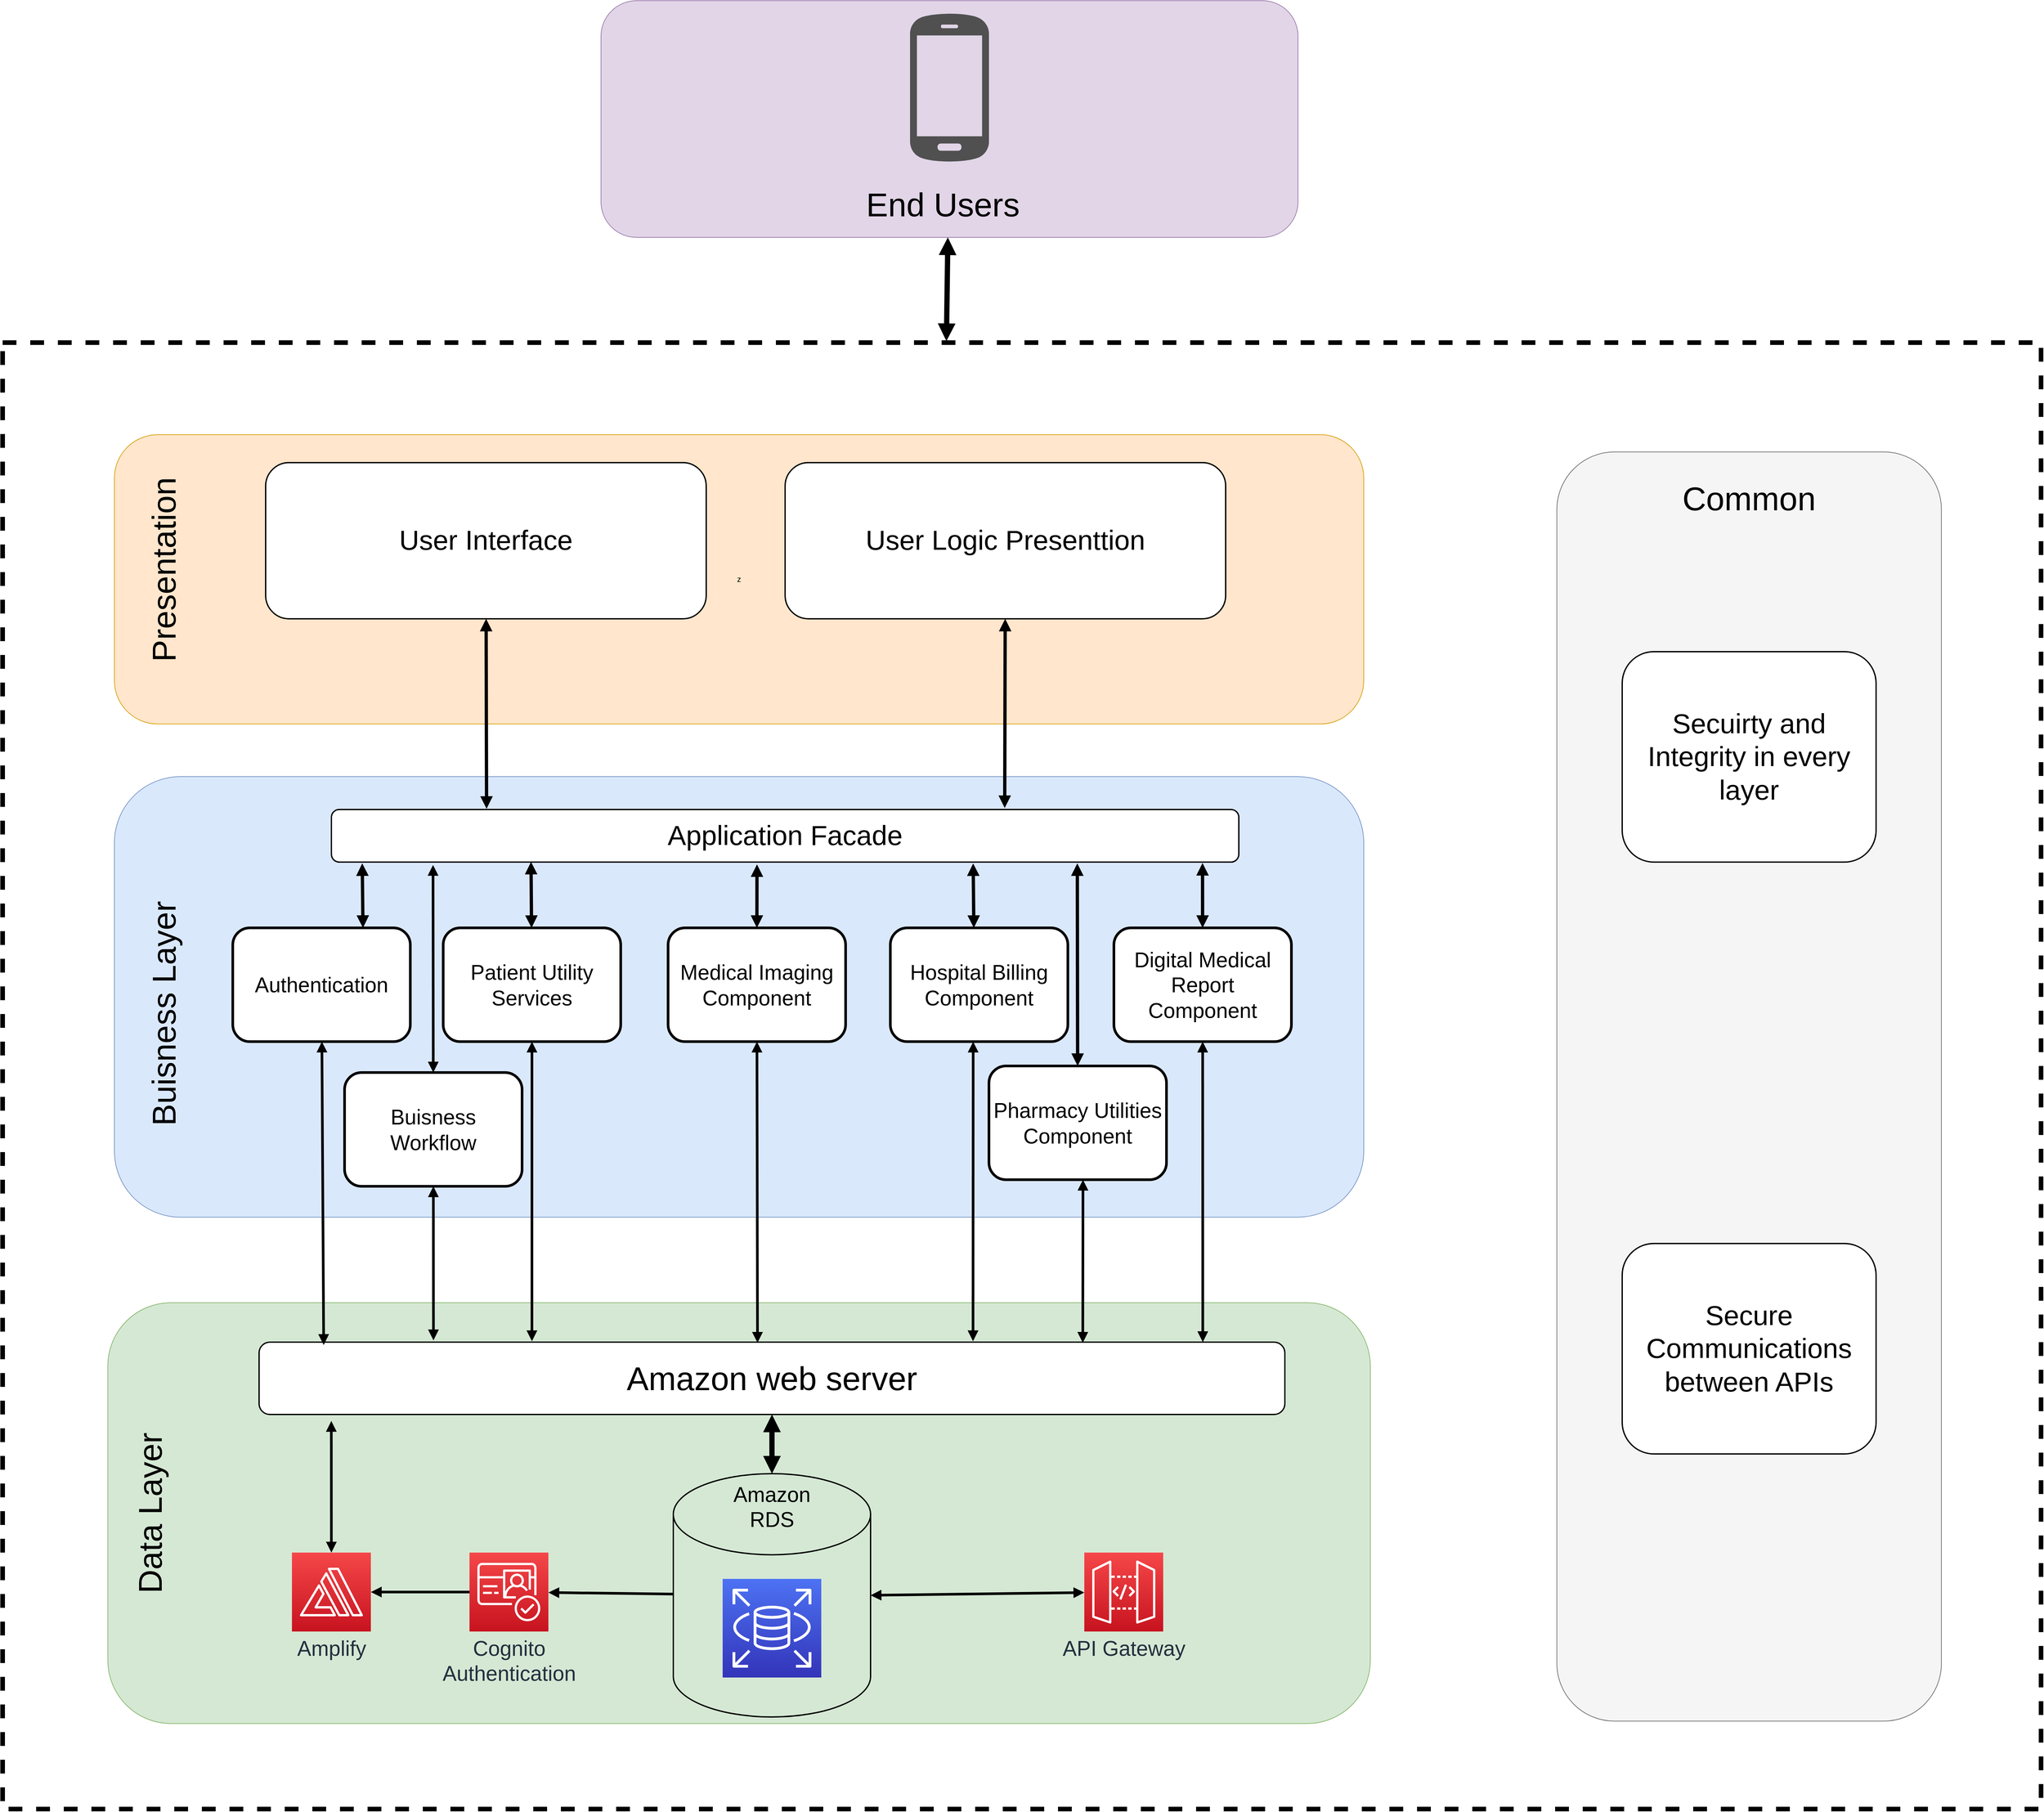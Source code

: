 <mxfile version="14.6.9" type="github">
  <diagram id="Ht1M8jgEwFfnCIfOTk4-" name="Page-1">
    <mxGraphModel dx="6359" dy="3562" grid="1" gridSize="10" guides="1" tooltips="1" connect="1" arrows="1" fold="1" page="1" pageScale="1" pageWidth="1169" pageHeight="827" math="0" shadow="0">
      <root>
        <mxCell id="0" />
        <mxCell id="1" parent="0" />
        <mxCell id="7ZSl48AHXB3JZgz-vE2U-16" value="" style="rounded=0;whiteSpace=wrap;html=1;fillColor=none;dashed=1;glass=0;sketch=0;shadow=0;strokeWidth=7;" parent="1" vertex="1">
          <mxGeometry x="-1120" y="-140" width="3100" height="2230" as="geometry" />
        </mxCell>
        <mxCell id="7ZSl48AHXB3JZgz-vE2U-1" value="z" style="rounded=1;whiteSpace=wrap;html=1;fillColor=#ffe6cc;strokeColor=#d79b00;" parent="1" vertex="1">
          <mxGeometry x="-950" width="1900" height="440" as="geometry" />
        </mxCell>
        <mxCell id="7ZSl48AHXB3JZgz-vE2U-2" value="" style="rounded=1;whiteSpace=wrap;html=1;fillColor=#d5e8d4;strokeColor=#82b366;" parent="1" vertex="1">
          <mxGeometry x="-960" y="1320" width="1920" height="640" as="geometry" />
        </mxCell>
        <mxCell id="7ZSl48AHXB3JZgz-vE2U-3" value="" style="rounded=1;whiteSpace=wrap;html=1;fillColor=#dae8fc;strokeColor=#6c8ebf;" parent="1" vertex="1">
          <mxGeometry x="-950" y="520" width="1900" height="670" as="geometry" />
        </mxCell>
        <mxCell id="7ZSl48AHXB3JZgz-vE2U-4" value="&lt;font style=&quot;font-size: 50px&quot;&gt;Presentation&lt;/font&gt;" style="text;html=1;strokeColor=none;fillColor=none;align=center;verticalAlign=middle;whiteSpace=wrap;rounded=0;rotation=-90;" parent="1" vertex="1">
          <mxGeometry x="-960" y="180" width="170" height="50" as="geometry" />
        </mxCell>
        <mxCell id="7ZSl48AHXB3JZgz-vE2U-7" value="&lt;font style=&quot;font-size: 50px&quot;&gt;Buisness&lt;/font&gt;&lt;font style=&quot;font-size: 50px&quot;&gt; Layer&lt;/font&gt;" style="text;html=1;strokeColor=none;fillColor=none;align=center;verticalAlign=middle;whiteSpace=wrap;rounded=0;rotation=-90;" parent="1" vertex="1">
          <mxGeometry x="-1060" y="855" width="370" height="50" as="geometry" />
        </mxCell>
        <mxCell id="7ZSl48AHXB3JZgz-vE2U-8" value="&lt;font style=&quot;font-size: 50px&quot;&gt;Data Layer&lt;/font&gt;" style="text;html=1;strokeColor=none;fillColor=none;align=center;verticalAlign=middle;whiteSpace=wrap;rounded=0;rotation=-90;" parent="1" vertex="1">
          <mxGeometry x="-1020" y="1617.5" width="247.5" height="45" as="geometry" />
        </mxCell>
        <mxCell id="7ZSl48AHXB3JZgz-vE2U-10" value="" style="rounded=1;whiteSpace=wrap;html=1;rotation=90;fillColor=#f5f5f5;strokeColor=#666666;fontColor=#333333;" parent="1" vertex="1">
          <mxGeometry x="571.09" y="698.91" width="1930" height="584.76" as="geometry" />
        </mxCell>
        <mxCell id="7ZSl48AHXB3JZgz-vE2U-11" value="&lt;div style=&quot;font-size: 50px&quot;&gt;&lt;font style=&quot;font-size: 50px&quot;&gt;Common&lt;/font&gt;&lt;/div&gt;&lt;div&gt;&lt;br&gt;&lt;/div&gt;" style="text;html=1;strokeColor=none;fillColor=none;align=center;verticalAlign=middle;whiteSpace=wrap;rounded=0;" parent="1" vertex="1">
          <mxGeometry x="1516.09" y="100" width="40" height="10" as="geometry" />
        </mxCell>
        <mxCell id="qnwyX0VqN3n5jnHMkfn6-25" style="edgeStyle=none;rounded=0;orthogonalLoop=1;jettySize=auto;html=1;startArrow=block;startFill=1;endArrow=block;endFill=1;targetPerimeterSpacing=0;strokeWidth=8;entryX=0.463;entryY=-0.001;entryDx=0;entryDy=0;entryPerimeter=0;" edge="1" parent="1" source="7ZSl48AHXB3JZgz-vE2U-12" target="7ZSl48AHXB3JZgz-vE2U-16">
          <mxGeometry relative="1" as="geometry">
            <mxPoint x="306" y="-140" as="targetPoint" />
          </mxGeometry>
        </mxCell>
        <mxCell id="7ZSl48AHXB3JZgz-vE2U-12" value="" style="rounded=1;whiteSpace=wrap;html=1;fillColor=#e1d5e7;strokeColor=#9673a6;" parent="1" vertex="1">
          <mxGeometry x="-210" y="-660" width="1060" height="360" as="geometry" />
        </mxCell>
        <mxCell id="7ZSl48AHXB3JZgz-vE2U-14" value="" style="pointerEvents=1;shadow=0;dashed=0;html=1;strokeColor=none;fillColor=#505050;labelPosition=center;verticalLabelPosition=bottom;verticalAlign=top;outlineConnect=0;align=center;shape=mxgraph.office.devices.cell_phone_android_proportional;" parent="1" vertex="1">
          <mxGeometry x="260" y="-643" width="120" height="230" as="geometry" />
        </mxCell>
        <mxCell id="7ZSl48AHXB3JZgz-vE2U-15" value="&lt;font style=&quot;font-size: 50px&quot;&gt;End Users&lt;/font&gt;" style="text;html=1;strokeColor=none;fillColor=none;align=center;verticalAlign=middle;whiteSpace=wrap;rounded=0;" parent="1" vertex="1">
          <mxGeometry x="139" y="-360" width="342" height="20" as="geometry" />
        </mxCell>
        <mxCell id="7ZSl48AHXB3JZgz-vE2U-19" value="" style="points=[[0,0,0],[0.25,0,0],[0.5,0,0],[0.75,0,0],[1,0,0],[0,1,0],[0.25,1,0],[0.5,1,0],[0.75,1,0],[1,1,0],[0,0.25,0],[0,0.5,0],[0,0.75,0],[1,0.25,0],[1,0.5,0],[1,0.75,0]];outlineConnect=0;fontColor=#232F3E;gradientColor=#4D72F3;gradientDirection=north;fillColor=#3334B9;strokeColor=#ffffff;dashed=0;verticalLabelPosition=bottom;verticalAlign=top;align=center;html=1;fontSize=12;fontStyle=0;aspect=fixed;shape=mxgraph.aws4.resourceIcon;resIcon=mxgraph.aws4.rds;rounded=0;shadow=0;glass=0;sketch=0;" parent="1" vertex="1">
          <mxGeometry x="-25" y="1740" width="150" height="150" as="geometry" />
        </mxCell>
        <mxCell id="qnwyX0VqN3n5jnHMkfn6-26" style="edgeStyle=none;rounded=0;orthogonalLoop=1;jettySize=auto;html=1;startArrow=block;startFill=1;endArrow=block;endFill=1;targetPerimeterSpacing=0;strokeWidth=8;" edge="1" parent="1" source="7ZSl48AHXB3JZgz-vE2U-21" target="7ZSl48AHXB3JZgz-vE2U-24">
          <mxGeometry relative="1" as="geometry" />
        </mxCell>
        <mxCell id="qnwyX0VqN3n5jnHMkfn6-27" style="edgeStyle=none;rounded=0;orthogonalLoop=1;jettySize=auto;html=1;startArrow=none;startFill=0;endArrow=block;endFill=1;targetPerimeterSpacing=0;strokeWidth=4;" edge="1" parent="1" source="7ZSl48AHXB3JZgz-vE2U-21" target="7ZSl48AHXB3JZgz-vE2U-25">
          <mxGeometry relative="1" as="geometry" />
        </mxCell>
        <mxCell id="7ZSl48AHXB3JZgz-vE2U-21" value="" style="strokeWidth=2;html=1;shape=mxgraph.flowchart.database;whiteSpace=wrap;rounded=0;shadow=0;glass=0;sketch=0;fillColor=none;" parent="1" vertex="1">
          <mxGeometry x="-100" y="1580" width="300" height="370" as="geometry" />
        </mxCell>
        <mxCell id="7ZSl48AHXB3JZgz-vE2U-23" value="&lt;div style=&quot;font-size: 32px&quot;&gt;&lt;font style=&quot;font-size: 32px&quot;&gt;Amazon RDS&lt;/font&gt;&lt;/div&gt;&lt;div style=&quot;font-size: 32px&quot;&gt;&lt;font style=&quot;font-size: 32px&quot;&gt;&lt;br&gt;&lt;/font&gt;&lt;/div&gt;" style="text;html=1;strokeColor=none;fillColor=none;align=center;verticalAlign=middle;whiteSpace=wrap;rounded=0;shadow=0;glass=0;sketch=0;" parent="1" vertex="1">
          <mxGeometry x="26" y="1640" width="48" height="20" as="geometry" />
        </mxCell>
        <mxCell id="7ZSl48AHXB3JZgz-vE2U-24" value="&lt;div&gt;&lt;font style=&quot;font-size: 50px&quot;&gt;Amazon web server&lt;/font&gt;&lt;/div&gt;" style="rounded=1;whiteSpace=wrap;html=1;shadow=0;glass=0;sketch=0;strokeWidth=2;" parent="1" vertex="1">
          <mxGeometry x="-730" y="1380" width="1560" height="110" as="geometry" />
        </mxCell>
        <mxCell id="qnwyX0VqN3n5jnHMkfn6-28" style="edgeStyle=none;rounded=0;orthogonalLoop=1;jettySize=auto;html=1;startArrow=none;startFill=0;endArrow=block;endFill=1;targetPerimeterSpacing=0;strokeWidth=4;" edge="1" parent="1" source="7ZSl48AHXB3JZgz-vE2U-25" target="7ZSl48AHXB3JZgz-vE2U-26">
          <mxGeometry relative="1" as="geometry" />
        </mxCell>
        <mxCell id="7ZSl48AHXB3JZgz-vE2U-25" value="&lt;div&gt;&lt;font style=&quot;font-size: 32px&quot;&gt;Cognito&lt;/font&gt;&lt;/div&gt;&lt;div&gt;&lt;font style=&quot;font-size: 32px&quot;&gt; Authentication&lt;/font&gt;&lt;/div&gt;" style="points=[[0,0,0],[0.25,0,0],[0.5,0,0],[0.75,0,0],[1,0,0],[0,1,0],[0.25,1,0],[0.5,1,0],[0.75,1,0],[1,1,0],[0,0.25,0],[0,0.5,0],[0,0.75,0],[1,0.25,0],[1,0.5,0],[1,0.75,0]];outlineConnect=0;fontColor=#232F3E;gradientColor=#F54749;gradientDirection=north;fillColor=#C7131F;strokeColor=#ffffff;dashed=0;verticalLabelPosition=bottom;verticalAlign=top;align=center;html=1;fontSize=12;fontStyle=0;aspect=fixed;shape=mxgraph.aws4.resourceIcon;resIcon=mxgraph.aws4.cognito;rounded=0;shadow=0;glass=0;sketch=0;" parent="1" vertex="1">
          <mxGeometry x="-410" y="1700" width="120" height="120" as="geometry" />
        </mxCell>
        <mxCell id="qnwyX0VqN3n5jnHMkfn6-29" style="edgeStyle=none;rounded=0;orthogonalLoop=1;jettySize=auto;html=1;entryX=0.177;entryY=0.281;entryDx=0;entryDy=0;entryPerimeter=0;startArrow=block;startFill=1;endArrow=block;endFill=1;targetPerimeterSpacing=0;strokeWidth=4;" edge="1" parent="1" source="7ZSl48AHXB3JZgz-vE2U-26" target="7ZSl48AHXB3JZgz-vE2U-2">
          <mxGeometry relative="1" as="geometry" />
        </mxCell>
        <mxCell id="7ZSl48AHXB3JZgz-vE2U-26" value="&lt;font style=&quot;font-size: 32px&quot;&gt;Amplify&lt;/font&gt;" style="points=[[0,0,0],[0.25,0,0],[0.5,0,0],[0.75,0,0],[1,0,0],[0,1,0],[0.25,1,0],[0.5,1,0],[0.75,1,0],[1,1,0],[0,0.25,0],[0,0.5,0],[0,0.75,0],[1,0.25,0],[1,0.5,0],[1,0.75,0]];outlineConnect=0;fontColor=#232F3E;gradientColor=#F54749;gradientDirection=north;fillColor=#C7131F;strokeColor=#ffffff;dashed=0;verticalLabelPosition=bottom;verticalAlign=top;align=center;html=1;fontSize=12;fontStyle=0;aspect=fixed;shape=mxgraph.aws4.resourceIcon;resIcon=mxgraph.aws4.amplify;rounded=0;shadow=0;glass=0;sketch=0;" parent="1" vertex="1">
          <mxGeometry x="-680" y="1700" width="120" height="120" as="geometry" />
        </mxCell>
        <mxCell id="qnwyX0VqN3n5jnHMkfn6-30" style="edgeStyle=none;rounded=0;orthogonalLoop=1;jettySize=auto;html=1;entryX=1;entryY=0.5;entryDx=0;entryDy=0;entryPerimeter=0;startArrow=block;startFill=1;endArrow=block;endFill=1;targetPerimeterSpacing=0;strokeWidth=4;" edge="1" parent="1" source="7ZSl48AHXB3JZgz-vE2U-27" target="7ZSl48AHXB3JZgz-vE2U-21">
          <mxGeometry relative="1" as="geometry" />
        </mxCell>
        <mxCell id="7ZSl48AHXB3JZgz-vE2U-27" value="&lt;div style=&quot;font-size: 32px&quot;&gt;&lt;font style=&quot;font-size: 32px&quot;&gt;API Gateway&lt;/font&gt;&lt;/div&gt;&lt;div style=&quot;font-size: 32px&quot;&gt;&lt;font style=&quot;font-size: 32px&quot;&gt;&lt;br&gt;&lt;/font&gt;&lt;/div&gt;" style="points=[[0,0,0],[0.25,0,0],[0.5,0,0],[0.75,0,0],[1,0,0],[0,1,0],[0.25,1,0],[0.5,1,0],[0.75,1,0],[1,1,0],[0,0.25,0],[0,0.5,0],[0,0.75,0],[1,0.25,0],[1,0.5,0],[1,0.75,0]];outlineConnect=0;fontColor=#232F3E;gradientColor=#F54749;gradientDirection=north;fillColor=#C7131F;strokeColor=#ffffff;dashed=0;verticalLabelPosition=bottom;verticalAlign=top;align=center;html=1;fontSize=12;fontStyle=0;aspect=fixed;shape=mxgraph.aws4.resourceIcon;resIcon=mxgraph.aws4.api_gateway;rounded=0;shadow=0;glass=0;sketch=0;" parent="1" vertex="1">
          <mxGeometry x="525" y="1700" width="120" height="120" as="geometry" />
        </mxCell>
        <mxCell id="qnwyX0VqN3n5jnHMkfn6-20" style="edgeStyle=none;rounded=0;orthogonalLoop=1;jettySize=auto;html=1;entryX=0.22;entryY=0.995;entryDx=0;entryDy=0;entryPerimeter=0;startArrow=block;startFill=1;endArrow=block;endFill=1;targetPerimeterSpacing=0;strokeWidth=5;" edge="1" parent="1" source="qnwyX0VqN3n5jnHMkfn6-1" target="qnwyX0VqN3n5jnHMkfn6-12">
          <mxGeometry relative="1" as="geometry" />
        </mxCell>
        <mxCell id="qnwyX0VqN3n5jnHMkfn6-34" style="edgeStyle=none;rounded=0;orthogonalLoop=1;jettySize=auto;html=1;entryX=0.266;entryY=-0.013;entryDx=0;entryDy=0;entryPerimeter=0;startArrow=block;startFill=1;endArrow=block;endFill=1;targetPerimeterSpacing=0;strokeWidth=4;" edge="1" parent="1" source="qnwyX0VqN3n5jnHMkfn6-1" target="7ZSl48AHXB3JZgz-vE2U-24">
          <mxGeometry relative="1" as="geometry" />
        </mxCell>
        <mxCell id="qnwyX0VqN3n5jnHMkfn6-1" value="&lt;font style=&quot;font-size: 32px&quot;&gt;Patient Utility Services&lt;/font&gt;" style="rounded=1;whiteSpace=wrap;html=1;shadow=0;glass=0;sketch=0;strokeWidth=4;" vertex="1" parent="1">
          <mxGeometry x="-450" y="750" width="270" height="173" as="geometry" />
        </mxCell>
        <mxCell id="qnwyX0VqN3n5jnHMkfn6-21" style="edgeStyle=none;rounded=0;orthogonalLoop=1;jettySize=auto;html=1;entryX=0.469;entryY=1.043;entryDx=0;entryDy=0;entryPerimeter=0;startArrow=block;startFill=1;endArrow=block;endFill=1;targetPerimeterSpacing=0;strokeWidth=5;" edge="1" parent="1" source="qnwyX0VqN3n5jnHMkfn6-2" target="qnwyX0VqN3n5jnHMkfn6-12">
          <mxGeometry relative="1" as="geometry" />
        </mxCell>
        <mxCell id="qnwyX0VqN3n5jnHMkfn6-35" style="edgeStyle=none;rounded=0;orthogonalLoop=1;jettySize=auto;html=1;startArrow=block;startFill=1;endArrow=block;endFill=1;targetPerimeterSpacing=0;strokeWidth=4;" edge="1" parent="1" source="qnwyX0VqN3n5jnHMkfn6-2">
          <mxGeometry relative="1" as="geometry">
            <mxPoint x="28" y="1381" as="targetPoint" />
          </mxGeometry>
        </mxCell>
        <mxCell id="qnwyX0VqN3n5jnHMkfn6-2" value="&lt;div style=&quot;font-size: 32px&quot;&gt;&lt;font style=&quot;font-size: 32px&quot;&gt;Medical Imaging Component&lt;/font&gt;&lt;/div&gt;" style="rounded=1;whiteSpace=wrap;html=1;shadow=0;glass=0;sketch=0;strokeWidth=4;" vertex="1" parent="1">
          <mxGeometry x="-108" y="750" width="270" height="173" as="geometry" />
        </mxCell>
        <mxCell id="qnwyX0VqN3n5jnHMkfn6-22" style="edgeStyle=none;rounded=0;orthogonalLoop=1;jettySize=auto;html=1;startArrow=block;startFill=1;endArrow=block;endFill=1;targetPerimeterSpacing=0;strokeWidth=5;" edge="1" parent="1">
          <mxGeometry relative="1" as="geometry">
            <mxPoint x="357" y="750" as="sourcePoint" />
            <mxPoint x="356" y="652" as="targetPoint" />
          </mxGeometry>
        </mxCell>
        <mxCell id="qnwyX0VqN3n5jnHMkfn6-36" style="edgeStyle=none;rounded=0;orthogonalLoop=1;jettySize=auto;html=1;entryX=0.696;entryY=-0.013;entryDx=0;entryDy=0;entryPerimeter=0;startArrow=block;startFill=1;endArrow=block;endFill=1;targetPerimeterSpacing=0;strokeWidth=4;" edge="1" parent="1" target="7ZSl48AHXB3JZgz-vE2U-24">
          <mxGeometry relative="1" as="geometry">
            <mxPoint x="356" y="923" as="sourcePoint" />
          </mxGeometry>
        </mxCell>
        <mxCell id="qnwyX0VqN3n5jnHMkfn6-3" value="&lt;div style=&quot;font-size: 32px&quot;&gt;&lt;font style=&quot;font-size: 32px&quot;&gt;Hospital Billing Component&lt;/font&gt;&lt;/div&gt;" style="rounded=1;whiteSpace=wrap;html=1;shadow=0;glass=0;sketch=0;strokeWidth=4;" vertex="1" parent="1">
          <mxGeometry x="230" y="750" width="270" height="173" as="geometry" />
        </mxCell>
        <mxCell id="qnwyX0VqN3n5jnHMkfn6-24" style="edgeStyle=none;rounded=0;orthogonalLoop=1;jettySize=auto;html=1;entryX=0.96;entryY=1.017;entryDx=0;entryDy=0;entryPerimeter=0;startArrow=block;startFill=1;endArrow=block;endFill=1;targetPerimeterSpacing=0;strokeWidth=5;" edge="1" parent="1" source="qnwyX0VqN3n5jnHMkfn6-4" target="qnwyX0VqN3n5jnHMkfn6-12">
          <mxGeometry relative="1" as="geometry" />
        </mxCell>
        <mxCell id="qnwyX0VqN3n5jnHMkfn6-38" style="edgeStyle=none;rounded=0;orthogonalLoop=1;jettySize=auto;html=1;entryX=0.92;entryY=0;entryDx=0;entryDy=0;entryPerimeter=0;startArrow=block;startFill=1;endArrow=block;endFill=1;targetPerimeterSpacing=0;strokeWidth=4;" edge="1" parent="1" source="qnwyX0VqN3n5jnHMkfn6-4" target="7ZSl48AHXB3JZgz-vE2U-24">
          <mxGeometry relative="1" as="geometry" />
        </mxCell>
        <mxCell id="qnwyX0VqN3n5jnHMkfn6-4" value="&lt;font style=&quot;font-size: 32px&quot;&gt;Digital Medical Report Component&lt;/font&gt;" style="rounded=1;whiteSpace=wrap;html=1;shadow=0;glass=0;sketch=0;strokeWidth=4;" vertex="1" parent="1">
          <mxGeometry x="570" y="750" width="270" height="173" as="geometry" />
        </mxCell>
        <mxCell id="qnwyX0VqN3n5jnHMkfn6-19" style="edgeStyle=none;rounded=0;orthogonalLoop=1;jettySize=auto;html=1;entryX=0.034;entryY=1.024;entryDx=0;entryDy=0;entryPerimeter=0;startArrow=block;startFill=1;endArrow=block;endFill=1;targetPerimeterSpacing=0;strokeWidth=5;" edge="1" parent="1" target="qnwyX0VqN3n5jnHMkfn6-12">
          <mxGeometry relative="1" as="geometry">
            <mxPoint x="-572" y="750" as="sourcePoint" />
          </mxGeometry>
        </mxCell>
        <mxCell id="qnwyX0VqN3n5jnHMkfn6-32" style="edgeStyle=none;rounded=0;orthogonalLoop=1;jettySize=auto;html=1;entryX=0.063;entryY=0.039;entryDx=0;entryDy=0;entryPerimeter=0;startArrow=block;startFill=1;endArrow=block;endFill=1;targetPerimeterSpacing=0;strokeWidth=4;" edge="1" parent="1" source="qnwyX0VqN3n5jnHMkfn6-5" target="7ZSl48AHXB3JZgz-vE2U-24">
          <mxGeometry relative="1" as="geometry" />
        </mxCell>
        <mxCell id="qnwyX0VqN3n5jnHMkfn6-5" value="&lt;font style=&quot;font-size: 32px&quot;&gt;Authentication&lt;/font&gt;" style="rounded=1;whiteSpace=wrap;html=1;shadow=0;glass=0;sketch=0;strokeWidth=4;" vertex="1" parent="1">
          <mxGeometry x="-770" y="750" width="270" height="173" as="geometry" />
        </mxCell>
        <mxCell id="qnwyX0VqN3n5jnHMkfn6-33" style="edgeStyle=none;rounded=0;orthogonalLoop=1;jettySize=auto;html=1;entryX=0.17;entryY=-0.025;entryDx=0;entryDy=0;entryPerimeter=0;startArrow=block;startFill=1;endArrow=block;endFill=1;targetPerimeterSpacing=0;strokeWidth=4;" edge="1" parent="1" source="qnwyX0VqN3n5jnHMkfn6-6" target="7ZSl48AHXB3JZgz-vE2U-24">
          <mxGeometry relative="1" as="geometry" />
        </mxCell>
        <mxCell id="qnwyX0VqN3n5jnHMkfn6-39" style="edgeStyle=none;rounded=0;orthogonalLoop=1;jettySize=auto;html=1;entryX=0.112;entryY=1.054;entryDx=0;entryDy=0;entryPerimeter=0;startArrow=block;startFill=1;endArrow=block;endFill=1;targetPerimeterSpacing=0;strokeWidth=4;" edge="1" parent="1" source="qnwyX0VqN3n5jnHMkfn6-6" target="qnwyX0VqN3n5jnHMkfn6-12">
          <mxGeometry relative="1" as="geometry" />
        </mxCell>
        <mxCell id="qnwyX0VqN3n5jnHMkfn6-6" value="&lt;font style=&quot;font-size: 32px&quot;&gt;Buisness Workflow&lt;/font&gt;" style="rounded=1;whiteSpace=wrap;html=1;shadow=0;glass=0;sketch=0;strokeWidth=4;" vertex="1" parent="1">
          <mxGeometry x="-600" y="970" width="270" height="173" as="geometry" />
        </mxCell>
        <mxCell id="qnwyX0VqN3n5jnHMkfn6-23" style="edgeStyle=none;rounded=0;orthogonalLoop=1;jettySize=auto;html=1;entryX=0.822;entryY=1.024;entryDx=0;entryDy=0;entryPerimeter=0;startArrow=block;startFill=1;endArrow=block;endFill=1;targetPerimeterSpacing=0;strokeWidth=5;" edge="1" parent="1" source="qnwyX0VqN3n5jnHMkfn6-7" target="qnwyX0VqN3n5jnHMkfn6-12">
          <mxGeometry relative="1" as="geometry" />
        </mxCell>
        <mxCell id="qnwyX0VqN3n5jnHMkfn6-37" style="edgeStyle=none;rounded=0;orthogonalLoop=1;jettySize=auto;html=1;entryX=0.803;entryY=0.009;entryDx=0;entryDy=0;entryPerimeter=0;startArrow=block;startFill=1;endArrow=block;endFill=1;targetPerimeterSpacing=0;strokeWidth=4;" edge="1" parent="1" target="7ZSl48AHXB3JZgz-vE2U-24">
          <mxGeometry relative="1" as="geometry">
            <mxPoint x="523" y="1133" as="sourcePoint" />
          </mxGeometry>
        </mxCell>
        <mxCell id="qnwyX0VqN3n5jnHMkfn6-7" value="&lt;div style=&quot;font-size: 32px&quot;&gt;&lt;font style=&quot;font-size: 32px&quot;&gt;Pharmacy Utilities Component&lt;/font&gt;&lt;/div&gt;" style="rounded=1;whiteSpace=wrap;html=1;shadow=0;glass=0;sketch=0;strokeWidth=4;" vertex="1" parent="1">
          <mxGeometry x="380" y="960" width="270" height="173" as="geometry" />
        </mxCell>
        <mxCell id="qnwyX0VqN3n5jnHMkfn6-17" style="rounded=0;orthogonalLoop=1;jettySize=auto;html=1;entryX=0.171;entryY=-0.014;entryDx=0;entryDy=0;entryPerimeter=0;strokeWidth=5;endArrow=block;endFill=1;targetPerimeterSpacing=0;startArrow=block;startFill=1;" edge="1" parent="1" source="qnwyX0VqN3n5jnHMkfn6-9" target="qnwyX0VqN3n5jnHMkfn6-12">
          <mxGeometry relative="1" as="geometry" />
        </mxCell>
        <mxCell id="qnwyX0VqN3n5jnHMkfn6-9" value="&lt;font style=&quot;font-size: 42px&quot;&gt;User Interface&lt;/font&gt;" style="rounded=1;whiteSpace=wrap;html=1;shadow=0;glass=0;sketch=0;strokeWidth=2;" vertex="1" parent="1">
          <mxGeometry x="-720" y="42.5" width="670" height="237.5" as="geometry" />
        </mxCell>
        <mxCell id="qnwyX0VqN3n5jnHMkfn6-8" value="" style="shape=image;html=1;verticalAlign=top;verticalLabelPosition=bottom;labelBackgroundColor=#ffffff;imageAspect=0;aspect=fixed;image=https://cdn0.iconfinder.com/data/icons/logos-brands-in-colors/128/react-128.png;rounded=0;shadow=0;glass=0;sketch=0;strokeWidth=2;" vertex="1" parent="1">
          <mxGeometry x="-644" y="101.25" width="120" height="120" as="geometry" />
        </mxCell>
        <mxCell id="qnwyX0VqN3n5jnHMkfn6-18" style="edgeStyle=none;rounded=0;orthogonalLoop=1;jettySize=auto;html=1;startArrow=block;startFill=1;endArrow=block;endFill=1;targetPerimeterSpacing=0;strokeWidth=5;entryX=0.742;entryY=-0.029;entryDx=0;entryDy=0;entryPerimeter=0;" edge="1" parent="1" source="qnwyX0VqN3n5jnHMkfn6-10" target="qnwyX0VqN3n5jnHMkfn6-12">
          <mxGeometry relative="1" as="geometry">
            <mxPoint x="410" y="568" as="targetPoint" />
          </mxGeometry>
        </mxCell>
        <mxCell id="qnwyX0VqN3n5jnHMkfn6-10" value="&lt;font style=&quot;font-size: 42px&quot;&gt;User Logic Presenttion&lt;/font&gt;" style="rounded=1;whiteSpace=wrap;html=1;shadow=0;glass=0;sketch=0;strokeWidth=2;" vertex="1" parent="1">
          <mxGeometry x="70" y="42.5" width="670" height="237.5" as="geometry" />
        </mxCell>
        <mxCell id="qnwyX0VqN3n5jnHMkfn6-12" value="&lt;div style=&quot;font-size: 42px&quot;&gt;&lt;font style=&quot;font-size: 42px&quot;&gt;Application Facade&lt;/font&gt;&lt;/div&gt;" style="rounded=1;whiteSpace=wrap;html=1;shadow=0;glass=0;sketch=0;strokeWidth=2;" vertex="1" parent="1">
          <mxGeometry x="-620" y="570" width="1380" height="80" as="geometry" />
        </mxCell>
        <mxCell id="qnwyX0VqN3n5jnHMkfn6-13" value="&lt;font style=&quot;font-size: 42px&quot;&gt;Secuirty and Integrity in every layer&lt;/font&gt;" style="rounded=1;whiteSpace=wrap;html=1;shadow=0;glass=0;sketch=0;strokeWidth=2;" vertex="1" parent="1">
          <mxGeometry x="1343.04" y="330" width="386.09" height="320" as="geometry" />
        </mxCell>
        <mxCell id="qnwyX0VqN3n5jnHMkfn6-14" value="&lt;div&gt;&lt;font style=&quot;font-size: 42px&quot;&gt;Secure Communications between APIs&lt;br&gt;&lt;/font&gt;&lt;/div&gt;" style="rounded=1;whiteSpace=wrap;html=1;shadow=0;glass=0;sketch=0;strokeWidth=2;" vertex="1" parent="1">
          <mxGeometry x="1343.04" y="1230" width="386.09" height="320" as="geometry" />
        </mxCell>
      </root>
    </mxGraphModel>
  </diagram>
</mxfile>
